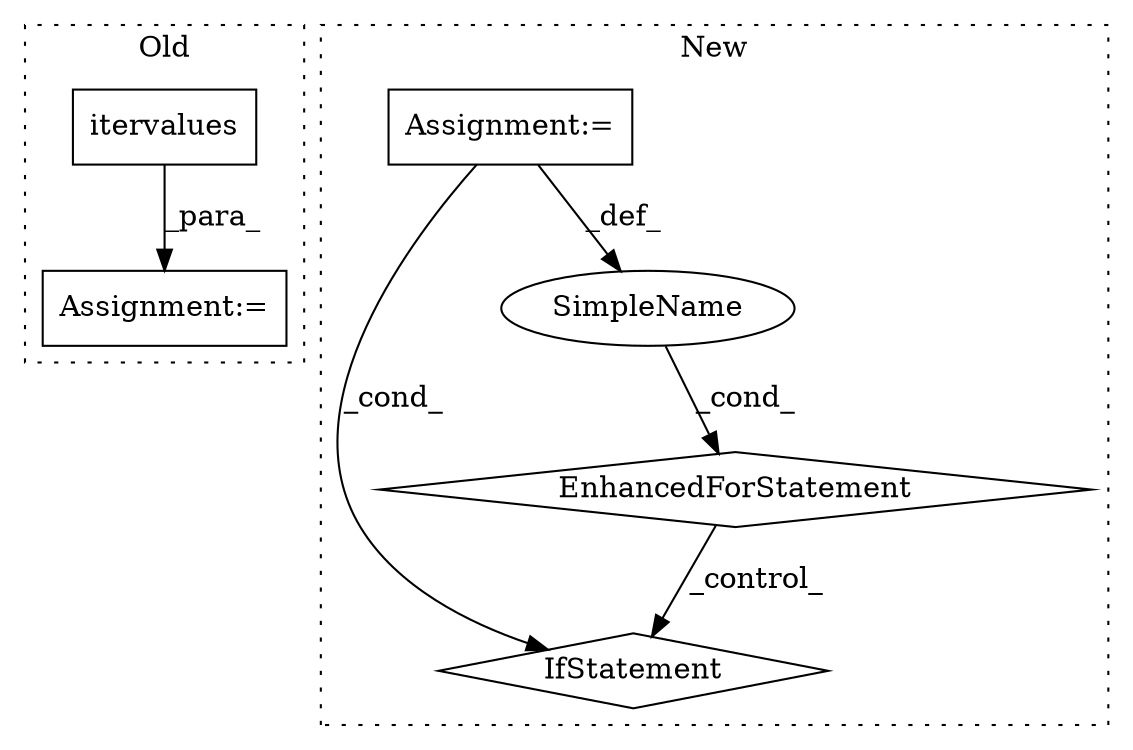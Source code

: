 digraph G {
subgraph cluster0 {
1 [label="itervalues" a="32" s="3699" l="12" shape="box"];
3 [label="Assignment:=" a="7" s="3624,3711" l="53,2" shape="box"];
label = "Old";
style="dotted";
}
subgraph cluster1 {
2 [label="EnhancedForStatement" a="70" s="3931,4007" l="53,2" shape="diamond"];
4 [label="Assignment:=" a="7" s="3747" l="23" shape="box"];
5 [label="IfStatement" a="25" s="4017,4098" l="4,2" shape="diamond"];
6 [label="SimpleName" a="42" s="3991" l="6" shape="ellipse"];
label = "New";
style="dotted";
}
1 -> 3 [label="_para_"];
2 -> 5 [label="_control_"];
4 -> 5 [label="_cond_"];
4 -> 6 [label="_def_"];
6 -> 2 [label="_cond_"];
}